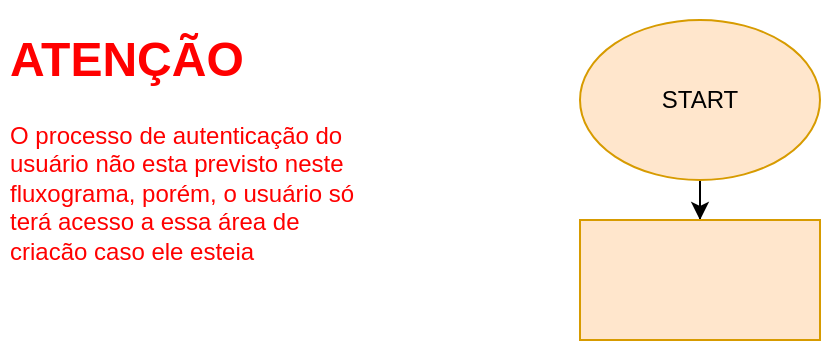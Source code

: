 <mxfile version="13.9.3" type="github">
  <diagram id="C5RBs43oDa-KdzZeNtuy" name="Page-1">
    <mxGraphModel dx="868" dy="482" grid="1" gridSize="10" guides="1" tooltips="1" connect="1" arrows="1" fold="1" page="1" pageScale="1" pageWidth="827" pageHeight="1169" math="0" shadow="0">
      <root>
        <mxCell id="WIyWlLk6GJQsqaUBKTNV-0" />
        <mxCell id="WIyWlLk6GJQsqaUBKTNV-1" parent="WIyWlLk6GJQsqaUBKTNV-0" />
        <mxCell id="sGQGMvf4_0nQZH8boH3v-4" value="" style="edgeStyle=orthogonalEdgeStyle;rounded=0;orthogonalLoop=1;jettySize=auto;html=1;fontColor=#FF0000;" edge="1" parent="WIyWlLk6GJQsqaUBKTNV-1" source="sGQGMvf4_0nQZH8boH3v-0" target="sGQGMvf4_0nQZH8boH3v-3">
          <mxGeometry relative="1" as="geometry" />
        </mxCell>
        <mxCell id="sGQGMvf4_0nQZH8boH3v-0" value="START" style="ellipse;whiteSpace=wrap;html=1;fillColor=#ffe6cc;strokeColor=#d79b00;" vertex="1" parent="WIyWlLk6GJQsqaUBKTNV-1">
          <mxGeometry x="330" y="40" width="120" height="80" as="geometry" />
        </mxCell>
        <mxCell id="sGQGMvf4_0nQZH8boH3v-2" value="&lt;h1&gt;&lt;span&gt;ATENÇÃO&lt;/span&gt;&lt;/h1&gt;&lt;div&gt;&lt;span&gt;O processo de autenticação do usuário não esta previsto neste fluxograma, porém, o usuário só terá acesso a essa área de criação caso ele esteja autenticado e autorizado.&amp;nbsp;&lt;/span&gt;&lt;/div&gt;" style="text;html=1;strokeColor=none;fillColor=none;spacing=5;spacingTop=-20;whiteSpace=wrap;overflow=hidden;rounded=0;fontColor=#FF0000;" vertex="1" parent="WIyWlLk6GJQsqaUBKTNV-1">
          <mxGeometry x="40" y="40" width="190" height="120" as="geometry" />
        </mxCell>
        <mxCell id="sGQGMvf4_0nQZH8boH3v-3" value="" style="whiteSpace=wrap;html=1;strokeColor=#d79b00;fillColor=#ffe6cc;" vertex="1" parent="WIyWlLk6GJQsqaUBKTNV-1">
          <mxGeometry x="330" y="140" width="120" height="60" as="geometry" />
        </mxCell>
      </root>
    </mxGraphModel>
  </diagram>
</mxfile>
